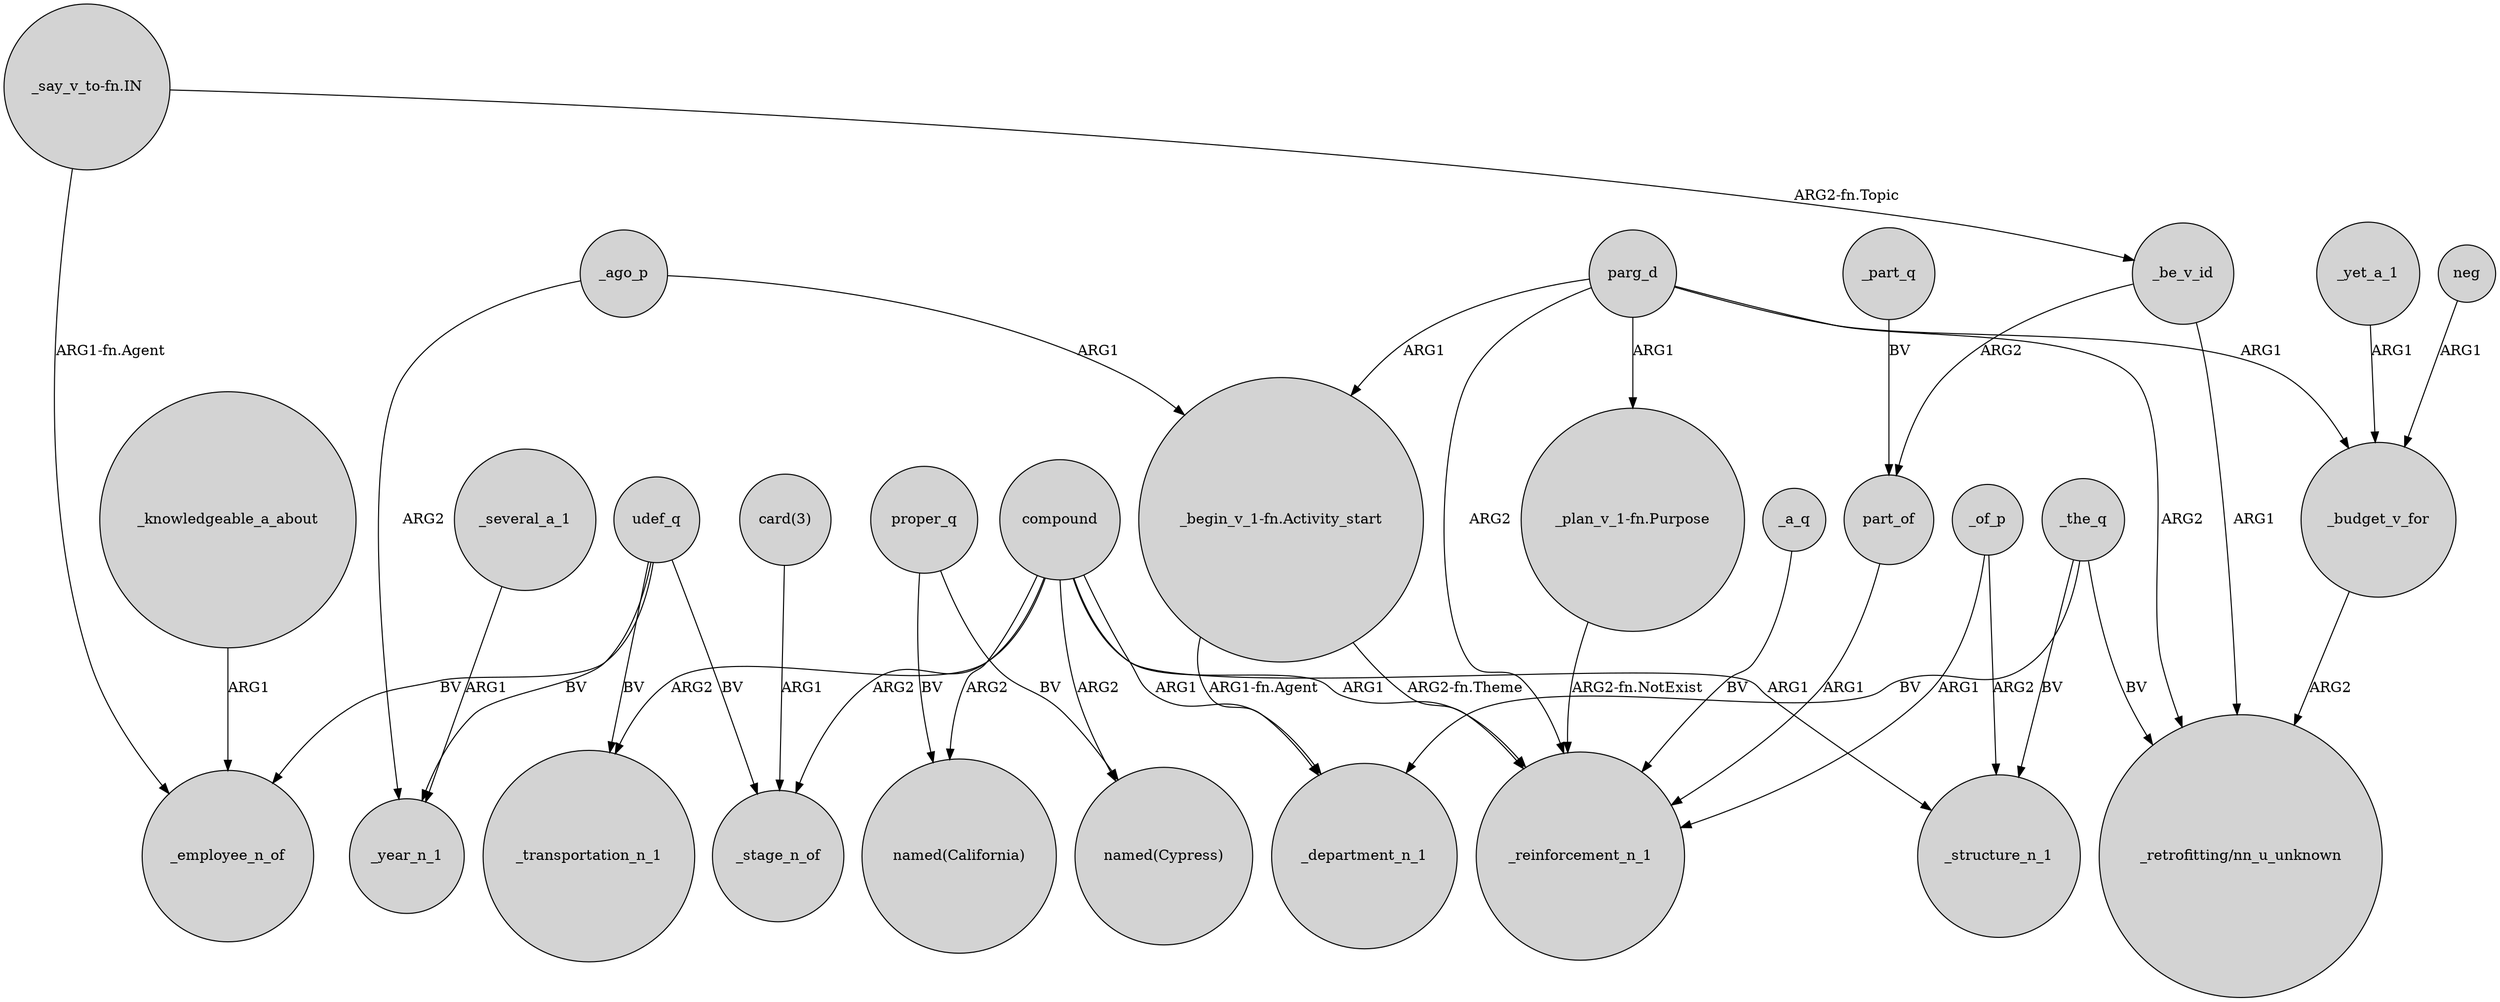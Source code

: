 digraph {
	node [shape=circle style=filled]
	"_say_v_to-fn.IN" -> _employee_n_of [label="ARG1-fn.Agent"]
	"_begin_v_1-fn.Activity_start" -> _department_n_1 [label="ARG1-fn.Agent"]
	udef_q -> _transportation_n_1 [label=BV]
	_ago_p -> "_begin_v_1-fn.Activity_start" [label=ARG1]
	udef_q -> _employee_n_of [label=BV]
	udef_q -> _stage_n_of [label=BV]
	parg_d -> "_retrofitting/nn_u_unknown" [label=ARG2]
	compound -> _transportation_n_1 [label=ARG2]
	proper_q -> "named(California)" [label=BV]
	parg_d -> _budget_v_for [label=ARG1]
	"card(3)" -> _stage_n_of [label=ARG1]
	compound -> _department_n_1 [label=ARG1]
	compound -> _structure_n_1 [label=ARG1]
	compound -> _stage_n_of [label=ARG2]
	_the_q -> _structure_n_1 [label=BV]
	_the_q -> _department_n_1 [label=BV]
	_part_q -> part_of [label=BV]
	"_say_v_to-fn.IN" -> _be_v_id [label="ARG2-fn.Topic"]
	compound -> "named(Cypress)" [label=ARG2]
	_ago_p -> _year_n_1 [label=ARG2]
	parg_d -> _reinforcement_n_1 [label=ARG2]
	"_plan_v_1-fn.Purpose" -> _reinforcement_n_1 [label="ARG2-fn.NotExist"]
	parg_d -> "_begin_v_1-fn.Activity_start" [label=ARG1]
	_budget_v_for -> "_retrofitting/nn_u_unknown" [label=ARG2]
	part_of -> _reinforcement_n_1 [label=ARG1]
	proper_q -> "named(Cypress)" [label=BV]
	_a_q -> _reinforcement_n_1 [label=BV]
	parg_d -> "_plan_v_1-fn.Purpose" [label=ARG1]
	compound -> _reinforcement_n_1 [label=ARG1]
	_yet_a_1 -> _budget_v_for [label=ARG1]
	compound -> "named(California)" [label=ARG2]
	udef_q -> _year_n_1 [label=BV]
	_knowledgeable_a_about -> _employee_n_of [label=ARG1]
	_of_p -> _reinforcement_n_1 [label=ARG1]
	_be_v_id -> "_retrofitting/nn_u_unknown" [label=ARG1]
	_the_q -> "_retrofitting/nn_u_unknown" [label=BV]
	_of_p -> _structure_n_1 [label=ARG2]
	"_begin_v_1-fn.Activity_start" -> _reinforcement_n_1 [label="ARG2-fn.Theme"]
	neg -> _budget_v_for [label=ARG1]
	_be_v_id -> part_of [label=ARG2]
	_several_a_1 -> _year_n_1 [label=ARG1]
}
